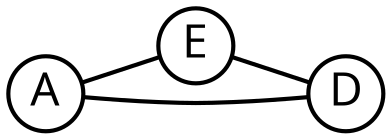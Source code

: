 graph G {
    node[shape=circle, fontname="sans", fixedsize=true, width=0.5, 
         penwidth=2, fontsize=22];
    rankdir=LR;
    edge [penwidth=2];

    A -- E -- D;
    A -- D;
}
